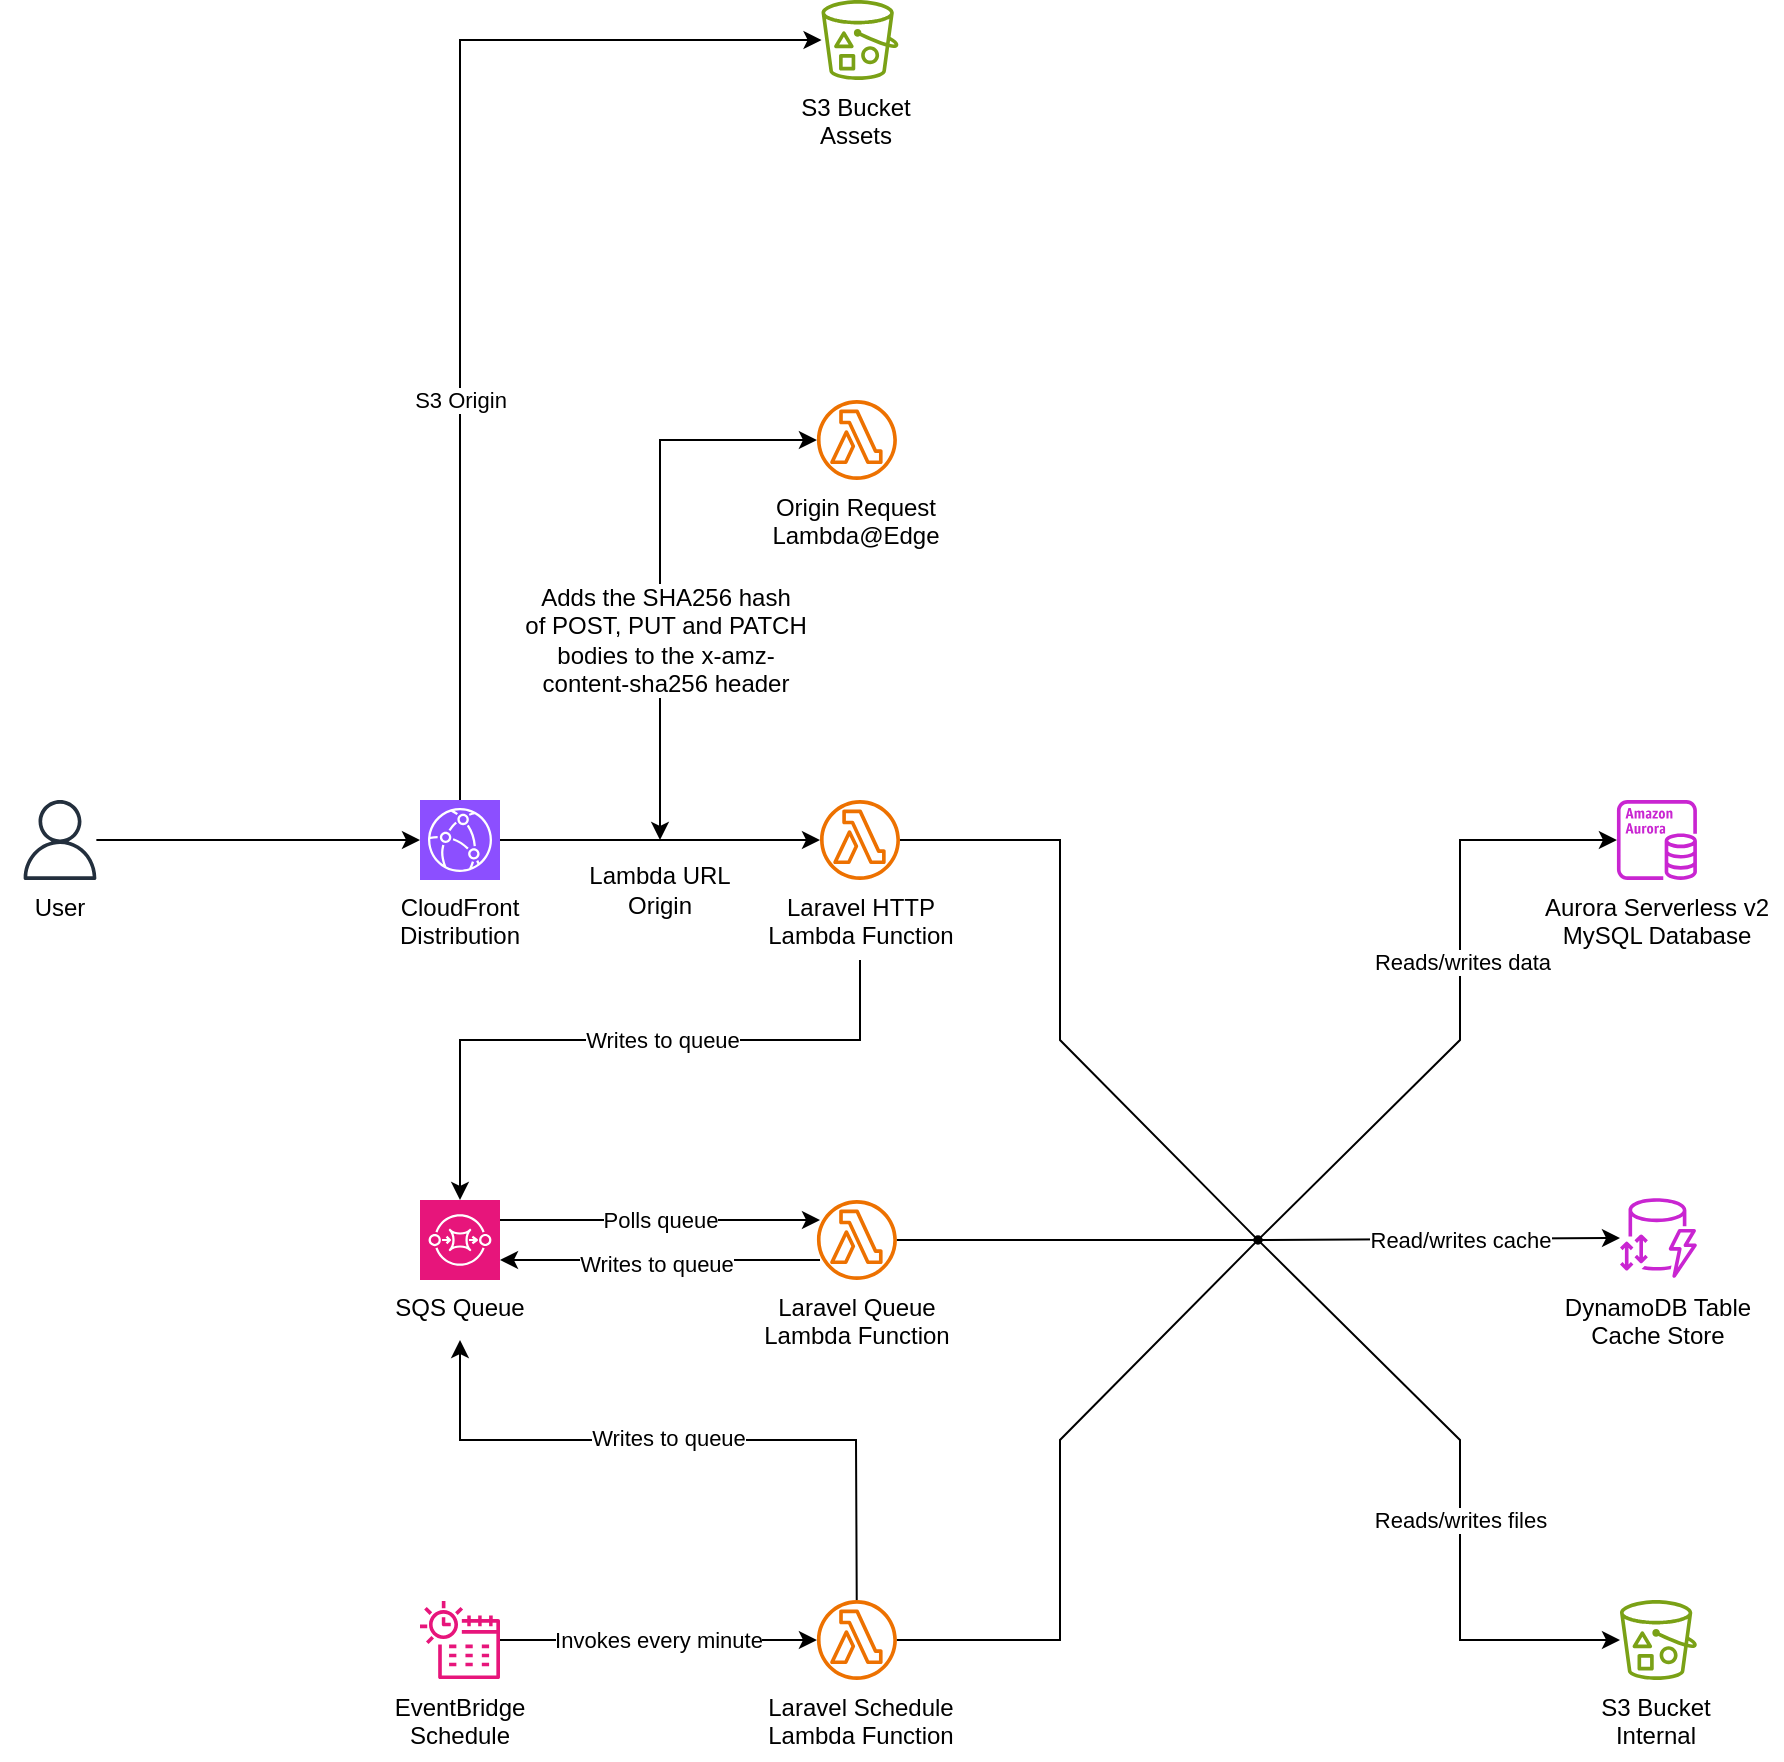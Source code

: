 <mxfile version="28.0.7">
  <diagram name="Page-1" id="gv5uRSS6m8TrTqjLZOs4">
    <mxGraphModel dx="1002" dy="1775" grid="1" gridSize="10" guides="1" tooltips="1" connect="1" arrows="1" fold="1" page="1" pageScale="1" pageWidth="827" pageHeight="1169" math="0" shadow="0">
      <root>
        <mxCell id="0" />
        <mxCell id="1" parent="0" />
        <mxCell id="sLBwdG3kAwtuC3FGzq2g-2" value="" style="sketch=0;outlineConnect=0;fontColor=#232F3E;gradientColor=none;fillColor=#232F3D;strokeColor=none;dashed=0;verticalLabelPosition=bottom;verticalAlign=top;align=center;html=1;fontSize=12;fontStyle=0;aspect=fixed;pointerEvents=1;shape=mxgraph.aws4.user;" parent="1" vertex="1">
          <mxGeometry x="40" y="80" width="40" height="40" as="geometry" />
        </mxCell>
        <mxCell id="sLBwdG3kAwtuC3FGzq2g-3" value="" style="sketch=0;outlineConnect=0;fontColor=#232F3E;gradientColor=none;fillColor=#ED7100;strokeColor=none;dashed=0;verticalLabelPosition=bottom;verticalAlign=top;align=center;html=1;fontSize=12;fontStyle=0;aspect=fixed;pointerEvents=1;shape=mxgraph.aws4.lambda_function;points=[[0,0.25,0,0,0],[0,0.75,0,0,0],[1,0.25,0,0,0],[1,0.5,0,0,0],[1,0.75,0,0,0]];" parent="1" vertex="1">
          <mxGeometry x="440" y="80" width="40" height="40" as="geometry" />
        </mxCell>
        <mxCell id="sLBwdG3kAwtuC3FGzq2g-4" value="" style="endArrow=classic;html=1;rounded=0;entryX=0;entryY=0.5;entryDx=0;entryDy=0;entryPerimeter=0;" parent="1" source="sLBwdG3kAwtuC3FGzq2g-2" target="sLBwdG3kAwtuC3FGzq2g-39" edge="1">
          <mxGeometry width="50" height="50" relative="1" as="geometry">
            <mxPoint x="380" y="220" as="sourcePoint" />
            <mxPoint x="430" y="170" as="targetPoint" />
          </mxGeometry>
        </mxCell>
        <mxCell id="sLBwdG3kAwtuC3FGzq2g-5" value="User" style="text;html=1;align=center;verticalAlign=top;whiteSpace=wrap;rounded=0;" parent="1" vertex="1">
          <mxGeometry x="30" y="120" width="60" height="30" as="geometry" />
        </mxCell>
        <mxCell id="sLBwdG3kAwtuC3FGzq2g-6" value="CloudFront&lt;div&gt;Distribution&lt;/div&gt;" style="text;html=1;align=center;verticalAlign=top;whiteSpace=wrap;rounded=0;" parent="1" vertex="1">
          <mxGeometry x="220" y="120" width="80" height="40" as="geometry" />
        </mxCell>
        <mxCell id="sLBwdG3kAwtuC3FGzq2g-8" value="Laravel HTTP Lambda Function" style="text;html=1;align=center;verticalAlign=top;whiteSpace=wrap;rounded=0;" parent="1" vertex="1">
          <mxGeometry x="412.5" y="120" width="95" height="40" as="geometry" />
        </mxCell>
        <mxCell id="sLBwdG3kAwtuC3FGzq2g-14" value="" style="sketch=0;outlineConnect=0;fontColor=#232F3E;gradientColor=none;fillColor=#ED7100;strokeColor=none;dashed=0;verticalLabelPosition=bottom;verticalAlign=top;align=center;html=1;fontSize=12;fontStyle=0;aspect=fixed;pointerEvents=1;shape=mxgraph.aws4.lambda_function;points=[[0.25,1,0,0,1],[0.75,1,0,0,1]];" parent="1" vertex="1">
          <mxGeometry x="438.46" y="-120" width="40" height="40" as="geometry" />
        </mxCell>
        <mxCell id="sLBwdG3kAwtuC3FGzq2g-15" value="Origin Request&lt;div&gt;Lambda@Edge&lt;/div&gt;" style="text;html=1;align=center;verticalAlign=top;whiteSpace=wrap;rounded=0;" parent="1" vertex="1">
          <mxGeometry x="408.46" y="-80" width="100" height="40" as="geometry" />
        </mxCell>
        <mxCell id="sLBwdG3kAwtuC3FGzq2g-19" value="" style="sketch=0;outlineConnect=0;fontColor=#232F3E;gradientColor=none;fillColor=#ED7100;strokeColor=none;dashed=0;verticalLabelPosition=bottom;verticalAlign=top;align=center;html=1;fontSize=12;fontStyle=0;aspect=fixed;pointerEvents=1;shape=mxgraph.aws4.lambda_function;points=[[0,0.25,0,-1,0],[0,0.75,0,0,0],[1,0.25,0,0,0],[1,0.5,0,0,0],[1,0.75,0,0,0]];" parent="1" vertex="1">
          <mxGeometry x="438.46" y="280" width="40" height="40" as="geometry" />
        </mxCell>
        <mxCell id="sLBwdG3kAwtuC3FGzq2g-21" value="Laravel Queue Lambda Function" style="text;html=1;align=center;verticalAlign=top;whiteSpace=wrap;rounded=0;" parent="1" vertex="1">
          <mxGeometry x="410.96" y="320" width="95" height="40" as="geometry" />
        </mxCell>
        <mxCell id="sLBwdG3kAwtuC3FGzq2g-22" value="" style="sketch=0;outlineConnect=0;fontColor=#232F3E;gradientColor=none;fillColor=#ED7100;strokeColor=none;dashed=0;verticalLabelPosition=bottom;verticalAlign=top;align=center;html=1;fontSize=12;fontStyle=0;aspect=fixed;pointerEvents=1;shape=mxgraph.aws4.lambda_function;points=[[0.97,0.25,0,0,0],[1,0.5,0,0,0],[1,0.75,0,0,0]];" parent="1" vertex="1">
          <mxGeometry x="438.46" y="480" width="40" height="40" as="geometry" />
        </mxCell>
        <mxCell id="sLBwdG3kAwtuC3FGzq2g-23" value="" style="sketch=0;points=[[0,0,0],[0.25,0,0],[0.5,0,0],[0.75,0,0],[1,0,0],[0,1,0],[0.25,1,0],[0.5,1,0],[0.75,1,0],[1,1,0],[0,0.25,0],[0,0.5,0],[0,0.75,0],[1,0.25,0],[1,0.5,0],[1,0.75,0]];outlineConnect=0;fontColor=#232F3E;fillColor=#E7157B;strokeColor=#ffffff;dashed=0;verticalLabelPosition=bottom;verticalAlign=top;align=center;html=1;fontSize=12;fontStyle=0;aspect=fixed;shape=mxgraph.aws4.resourceIcon;resIcon=mxgraph.aws4.sqs;" parent="1" vertex="1">
          <mxGeometry x="240" y="280" width="40" height="40" as="geometry" />
        </mxCell>
        <mxCell id="sLBwdG3kAwtuC3FGzq2g-24" value="SQS Queue" style="text;html=1;align=center;verticalAlign=top;whiteSpace=wrap;rounded=0;" parent="1" vertex="1">
          <mxGeometry x="215" y="320" width="90" height="30" as="geometry" />
        </mxCell>
        <mxCell id="sLBwdG3kAwtuC3FGzq2g-26" value="Laravel Schedule Lambda Function" style="text;html=1;align=center;verticalAlign=top;whiteSpace=wrap;rounded=0;" parent="1" vertex="1">
          <mxGeometry x="412.5" y="520" width="95" height="40" as="geometry" />
        </mxCell>
        <mxCell id="sLBwdG3kAwtuC3FGzq2g-27" value="" style="sketch=0;outlineConnect=0;fontColor=#232F3E;gradientColor=none;fillColor=#E7157B;strokeColor=none;dashed=0;verticalLabelPosition=bottom;verticalAlign=top;align=center;html=1;fontSize=12;fontStyle=0;aspect=fixed;pointerEvents=1;shape=mxgraph.aws4.eventbridge_scheduler;" parent="1" vertex="1">
          <mxGeometry x="240" y="480" width="40" height="40" as="geometry" />
        </mxCell>
        <mxCell id="sLBwdG3kAwtuC3FGzq2g-28" value="EventBridge Schedule" style="text;html=1;align=center;verticalAlign=top;whiteSpace=wrap;rounded=0;" parent="1" vertex="1">
          <mxGeometry x="215" y="520" width="90" height="40" as="geometry" />
        </mxCell>
        <mxCell id="sLBwdG3kAwtuC3FGzq2g-29" value="Invokes every minute" style="endArrow=classic;html=1;rounded=0;" parent="1" source="sLBwdG3kAwtuC3FGzq2g-27" target="sLBwdG3kAwtuC3FGzq2g-22" edge="1">
          <mxGeometry width="50" height="50" relative="1" as="geometry">
            <mxPoint x="660" y="500" as="sourcePoint" />
            <mxPoint x="611" y="540" as="targetPoint" />
          </mxGeometry>
        </mxCell>
        <mxCell id="sLBwdG3kAwtuC3FGzq2g-30" value="" style="endArrow=classic;html=1;rounded=0;endFill=1;startArrow=none;startFill=0;exitX=1;exitY=0.25;exitDx=0;exitDy=0;exitPerimeter=0;" parent="1" source="sLBwdG3kAwtuC3FGzq2g-23" edge="1">
          <mxGeometry width="50" height="50" relative="1" as="geometry">
            <mxPoint x="680" y="300" as="sourcePoint" />
            <mxPoint x="440" y="290" as="targetPoint" />
          </mxGeometry>
        </mxCell>
        <mxCell id="sLBwdG3kAwtuC3FGzq2g-31" value="&lt;div&gt;Polls queue&lt;/div&gt;" style="edgeLabel;html=1;align=center;verticalAlign=middle;resizable=0;points=[];" parent="sLBwdG3kAwtuC3FGzq2g-30" vertex="1" connectable="0">
          <mxGeometry x="-0.019" y="-2" relative="1" as="geometry">
            <mxPoint x="1" y="-2" as="offset" />
          </mxGeometry>
        </mxCell>
        <mxCell id="sLBwdG3kAwtuC3FGzq2g-32" value="" style="sketch=0;outlineConnect=0;fontColor=#232F3E;gradientColor=none;fillColor=#C925D1;strokeColor=none;dashed=0;verticalLabelPosition=bottom;verticalAlign=top;align=center;html=1;fontSize=12;fontStyle=0;aspect=fixed;pointerEvents=1;shape=mxgraph.aws4.dynamodb_standard_access_table_class;points=[[0,0.25,0,0,0],[0,0.5,0,0,0],[0,0.75,0,0,0]];" parent="1" vertex="1">
          <mxGeometry x="840" y="279" width="38.46" height="40" as="geometry" />
        </mxCell>
        <mxCell id="sLBwdG3kAwtuC3FGzq2g-33" value="DynamoDB Table&lt;div&gt;Cache Store&lt;/div&gt;" style="text;html=1;align=center;verticalAlign=top;whiteSpace=wrap;rounded=0;" parent="1" vertex="1">
          <mxGeometry x="804.23" y="320" width="110" height="40" as="geometry" />
        </mxCell>
        <mxCell id="sLBwdG3kAwtuC3FGzq2g-34" value="" style="sketch=0;outlineConnect=0;fontColor=#232F3E;gradientColor=none;fillColor=#C925D1;strokeColor=none;dashed=0;verticalLabelPosition=bottom;verticalAlign=top;align=center;html=1;fontSize=12;fontStyle=0;aspect=fixed;pointerEvents=1;shape=mxgraph.aws4.aurora_instance;points=[[0,0.25,0,0,0],[0,0.5,0,0,0],[0,0.75,0,0,0],[0.99,0.25,0,0,0],[1,0.75,0,0,0]];" parent="1" vertex="1">
          <mxGeometry x="838.46" y="80" width="40" height="40" as="geometry" />
        </mxCell>
        <mxCell id="sLBwdG3kAwtuC3FGzq2g-35" value="Aurora Serverless v2 MySQL Database" style="text;html=1;align=center;verticalAlign=top;whiteSpace=wrap;rounded=0;" parent="1" vertex="1">
          <mxGeometry x="795.96" y="120" width="125" height="40" as="geometry" />
        </mxCell>
        <mxCell id="sLBwdG3kAwtuC3FGzq2g-38" value="S3 Bucket&lt;div&gt;Assets&lt;/div&gt;" style="text;html=1;align=center;verticalAlign=top;whiteSpace=wrap;rounded=0;" parent="1" vertex="1">
          <mxGeometry x="413.46" y="-280" width="90" height="40" as="geometry" />
        </mxCell>
        <mxCell id="sLBwdG3kAwtuC3FGzq2g-39" value="" style="sketch=0;points=[[0,0,0],[0.25,0,0],[0.5,0,0],[0.75,0,0],[1,0,0],[0,1,0],[0.25,1,0],[0.5,1,0],[0.75,1,0],[1,1,0],[0,0.25,0],[0,0.5,0],[0,0.75,0],[1,0.25,0],[1,0.5,0],[1,0.75,0]];outlineConnect=0;fontColor=#232F3E;fillColor=#8C4FFF;strokeColor=#ffffff;dashed=0;verticalLabelPosition=bottom;verticalAlign=top;align=center;html=1;fontSize=12;fontStyle=0;aspect=fixed;shape=mxgraph.aws4.resourceIcon;resIcon=mxgraph.aws4.cloudfront;" parent="1" vertex="1">
          <mxGeometry x="240" y="80" width="40" height="40" as="geometry" />
        </mxCell>
        <mxCell id="sLBwdG3kAwtuC3FGzq2g-43" value="" style="sketch=0;outlineConnect=0;fontColor=#232F3E;gradientColor=none;fillColor=#7AA116;strokeColor=none;dashed=0;verticalLabelPosition=bottom;verticalAlign=top;align=center;html=1;fontSize=12;fontStyle=0;aspect=fixed;pointerEvents=1;shape=mxgraph.aws4.bucket_with_objects;points=[[0,0.25,0,0,0],[0,0.5,0,0,0],[0,0.75,0,0,0]];" parent="1" vertex="1">
          <mxGeometry x="840" y="480" width="38.46" height="40" as="geometry" />
        </mxCell>
        <mxCell id="sLBwdG3kAwtuC3FGzq2g-44" value="S3 Bucket&lt;div&gt;Internal&lt;/div&gt;" style="text;html=1;align=center;verticalAlign=top;whiteSpace=wrap;rounded=0;" parent="1" vertex="1">
          <mxGeometry x="813.46" y="520" width="90" height="40" as="geometry" />
        </mxCell>
        <mxCell id="sLBwdG3kAwtuC3FGzq2g-59" value="" style="endArrow=none;html=1;rounded=0;exitX=1;exitY=0.75;exitDx=0;exitDy=0;exitPerimeter=0;endFill=0;startArrow=classic;startFill=1;" parent="1" source="sLBwdG3kAwtuC3FGzq2g-23" edge="1">
          <mxGeometry width="50" height="50" relative="1" as="geometry">
            <mxPoint x="590" y="380" as="sourcePoint" />
            <mxPoint x="440" y="310" as="targetPoint" />
          </mxGeometry>
        </mxCell>
        <mxCell id="sLBwdG3kAwtuC3FGzq2g-60" value="Writes to queue" style="edgeLabel;html=1;align=center;verticalAlign=middle;resizable=0;points=[];" parent="sLBwdG3kAwtuC3FGzq2g-59" vertex="1" connectable="0">
          <mxGeometry x="-0.032" y="-2" relative="1" as="geometry">
            <mxPoint as="offset" />
          </mxGeometry>
        </mxCell>
        <mxCell id="sLBwdG3kAwtuC3FGzq2g-69" value="" style="endArrow=classic;html=1;rounded=0;exitX=0.5;exitY=0;exitDx=0;exitDy=0;exitPerimeter=0;" parent="1" source="sLBwdG3kAwtuC3FGzq2g-39" target="sLBwdG3kAwtuC3FGzq2g-72" edge="1">
          <mxGeometry width="50" height="50" relative="1" as="geometry">
            <mxPoint x="340" y="20" as="sourcePoint" />
            <mxPoint x="390" y="-30" as="targetPoint" />
            <Array as="points">
              <mxPoint x="260" y="-300" />
            </Array>
          </mxGeometry>
        </mxCell>
        <mxCell id="sLBwdG3kAwtuC3FGzq2g-104" value="S3 Origin" style="edgeLabel;html=1;align=center;verticalAlign=middle;resizable=0;points=[];" parent="sLBwdG3kAwtuC3FGzq2g-69" vertex="1" connectable="0">
          <mxGeometry x="-0.329" y="-1" relative="1" as="geometry">
            <mxPoint x="-1" y="-12" as="offset" />
          </mxGeometry>
        </mxCell>
        <mxCell id="sLBwdG3kAwtuC3FGzq2g-70" value="" style="endArrow=classic;html=1;rounded=0;exitX=1;exitY=0.5;exitDx=0;exitDy=0;exitPerimeter=0;" parent="1" source="sLBwdG3kAwtuC3FGzq2g-39" target="sLBwdG3kAwtuC3FGzq2g-3" edge="1">
          <mxGeometry width="50" height="50" relative="1" as="geometry">
            <mxPoint x="520" y="50" as="sourcePoint" />
            <mxPoint x="570" as="targetPoint" />
          </mxGeometry>
        </mxCell>
        <mxCell id="sLBwdG3kAwtuC3FGzq2g-72" value="" style="sketch=0;outlineConnect=0;fontColor=#232F3E;gradientColor=none;fillColor=#7AA116;strokeColor=none;dashed=0;verticalLabelPosition=bottom;verticalAlign=top;align=center;html=1;fontSize=12;fontStyle=0;aspect=fixed;pointerEvents=1;shape=mxgraph.aws4.bucket_with_objects;" parent="1" vertex="1">
          <mxGeometry x="440.77" y="-320" width="38.46" height="40" as="geometry" />
        </mxCell>
        <mxCell id="sLBwdG3kAwtuC3FGzq2g-75" value="" style="endArrow=classic;html=1;rounded=0;startArrow=classic;startFill=1;" parent="1" source="sLBwdG3kAwtuC3FGzq2g-14" edge="1">
          <mxGeometry width="50" height="50" relative="1" as="geometry">
            <mxPoint x="370" y="-50" as="sourcePoint" />
            <mxPoint x="360" y="100" as="targetPoint" />
            <Array as="points">
              <mxPoint x="360" y="-100" />
            </Array>
          </mxGeometry>
        </mxCell>
        <mxCell id="sLBwdG3kAwtuC3FGzq2g-18" value="Adds the SHA256 hash of&amp;nbsp;POST, PUT and PATCH bodies to the&amp;nbsp;x-amz-content-sha256 header" style="text;html=1;align=center;verticalAlign=middle;whiteSpace=wrap;rounded=0;labelBackgroundColor=default;fillColor=none;labelBorderColor=none;" parent="1" vertex="1">
          <mxGeometry x="288.46" y="-30" width="150" height="60" as="geometry" />
        </mxCell>
        <mxCell id="sLBwdG3kAwtuC3FGzq2g-78" value="Lambda URL&lt;div&gt;Origin&lt;/div&gt;" style="text;html=1;align=center;verticalAlign=middle;whiteSpace=wrap;rounded=0;" parent="1" vertex="1">
          <mxGeometry x="320" y="110" width="80" height="30" as="geometry" />
        </mxCell>
        <mxCell id="sLBwdG3kAwtuC3FGzq2g-79" value="" style="endArrow=classic;html=1;rounded=0;entryX=0.5;entryY=0;entryDx=0;entryDy=0;entryPerimeter=0;" parent="1" source="sLBwdG3kAwtuC3FGzq2g-8" target="sLBwdG3kAwtuC3FGzq2g-23" edge="1">
          <mxGeometry width="50" height="50" relative="1" as="geometry">
            <mxPoint x="420" y="330" as="sourcePoint" />
            <mxPoint x="470" y="280" as="targetPoint" />
            <Array as="points">
              <mxPoint x="460" y="200" />
              <mxPoint x="260" y="200" />
            </Array>
          </mxGeometry>
        </mxCell>
        <mxCell id="sLBwdG3kAwtuC3FGzq2g-86" value="Writes to queue" style="edgeLabel;html=1;align=center;verticalAlign=middle;resizable=0;points=[];" parent="sLBwdG3kAwtuC3FGzq2g-79" vertex="1" connectable="0">
          <mxGeometry x="-0.138" relative="1" as="geometry">
            <mxPoint x="-1" as="offset" />
          </mxGeometry>
        </mxCell>
        <mxCell id="sLBwdG3kAwtuC3FGzq2g-81" value="" style="endArrow=classic;html=1;rounded=0;entryX=0.5;entryY=1;entryDx=0;entryDy=0;" parent="1" source="sLBwdG3kAwtuC3FGzq2g-22" target="sLBwdG3kAwtuC3FGzq2g-24" edge="1">
          <mxGeometry width="50" height="50" relative="1" as="geometry">
            <mxPoint x="415.004" y="510" as="sourcePoint" />
            <mxPoint x="255" y="349" as="targetPoint" />
            <Array as="points">
              <mxPoint x="458" y="400" />
              <mxPoint x="260" y="400" />
            </Array>
          </mxGeometry>
        </mxCell>
        <mxCell id="sLBwdG3kAwtuC3FGzq2g-82" value="Writes to queue" style="edgeLabel;html=1;align=center;verticalAlign=middle;resizable=0;points=[];" parent="sLBwdG3kAwtuC3FGzq2g-81" vertex="1" connectable="0">
          <mxGeometry x="0.124" y="-1" relative="1" as="geometry">
            <mxPoint x="10" as="offset" />
          </mxGeometry>
        </mxCell>
        <mxCell id="sLBwdG3kAwtuC3FGzq2g-96" value="" style="ellipse;whiteSpace=wrap;html=1;aspect=fixed;fillColor=#000000;" parent="1" vertex="1">
          <mxGeometry x="657.12" y="298.13" width="3.75" height="3.75" as="geometry" />
        </mxCell>
        <mxCell id="sLBwdG3kAwtuC3FGzq2g-97" value="" style="endArrow=none;html=1;rounded=0;exitX=1;exitY=0.5;exitDx=0;exitDy=0;exitPerimeter=0;entryX=0;entryY=0;entryDx=0;entryDy=0;endFill=0;" parent="1" source="sLBwdG3kAwtuC3FGzq2g-3" target="sLBwdG3kAwtuC3FGzq2g-96" edge="1">
          <mxGeometry width="50" height="50" relative="1" as="geometry">
            <mxPoint x="580" y="330" as="sourcePoint" />
            <mxPoint x="630" y="280" as="targetPoint" />
            <Array as="points">
              <mxPoint x="560" y="100" />
              <mxPoint x="560" y="200" />
            </Array>
          </mxGeometry>
        </mxCell>
        <mxCell id="sLBwdG3kAwtuC3FGzq2g-98" value="" style="endArrow=none;html=1;rounded=0;entryX=0;entryY=0.5;entryDx=0;entryDy=0;exitX=1;exitY=0.5;exitDx=0;exitDy=0;exitPerimeter=0;endFill=0;" parent="1" source="sLBwdG3kAwtuC3FGzq2g-19" target="sLBwdG3kAwtuC3FGzq2g-96" edge="1">
          <mxGeometry width="50" height="50" relative="1" as="geometry">
            <mxPoint x="580" y="330" as="sourcePoint" />
            <mxPoint x="630" y="280" as="targetPoint" />
          </mxGeometry>
        </mxCell>
        <mxCell id="sLBwdG3kAwtuC3FGzq2g-99" value="" style="endArrow=none;html=1;rounded=0;exitX=1;exitY=0.5;exitDx=0;exitDy=0;exitPerimeter=0;entryX=0;entryY=1;entryDx=0;entryDy=0;endFill=0;" parent="1" source="sLBwdG3kAwtuC3FGzq2g-22" target="sLBwdG3kAwtuC3FGzq2g-96" edge="1">
          <mxGeometry width="50" height="50" relative="1" as="geometry">
            <mxPoint x="580" y="380" as="sourcePoint" />
            <mxPoint x="630" y="330" as="targetPoint" />
            <Array as="points">
              <mxPoint x="560" y="500" />
              <mxPoint x="560" y="400" />
            </Array>
          </mxGeometry>
        </mxCell>
        <mxCell id="sLBwdG3kAwtuC3FGzq2g-100" value="" style="endArrow=classic;html=1;rounded=0;entryX=0;entryY=0.5;entryDx=0;entryDy=0;entryPerimeter=0;exitX=1;exitY=0;exitDx=0;exitDy=0;" parent="1" source="sLBwdG3kAwtuC3FGzq2g-96" target="sLBwdG3kAwtuC3FGzq2g-34" edge="1">
          <mxGeometry width="50" height="50" relative="1" as="geometry">
            <mxPoint x="673" y="280" as="sourcePoint" />
            <mxPoint x="720" y="230" as="targetPoint" />
            <Array as="points">
              <mxPoint x="760" y="200" />
              <mxPoint x="760" y="100" />
            </Array>
          </mxGeometry>
        </mxCell>
        <mxCell id="88uAJvJfuZuPTGSWufE6-4" value="Reads/writes data" style="edgeLabel;html=1;align=center;verticalAlign=middle;resizable=0;points=[];" vertex="1" connectable="0" parent="sLBwdG3kAwtuC3FGzq2g-100">
          <mxGeometry x="0.181" y="-1" relative="1" as="geometry">
            <mxPoint y="8" as="offset" />
          </mxGeometry>
        </mxCell>
        <mxCell id="sLBwdG3kAwtuC3FGzq2g-101" value="" style="endArrow=classic;html=1;rounded=0;exitX=1;exitY=0.5;exitDx=0;exitDy=0;entryX=0;entryY=0.5;entryDx=0;entryDy=0;entryPerimeter=0;" parent="1" source="sLBwdG3kAwtuC3FGzq2g-96" target="sLBwdG3kAwtuC3FGzq2g-32" edge="1">
          <mxGeometry width="50" height="50" relative="1" as="geometry">
            <mxPoint x="670" y="280" as="sourcePoint" />
            <mxPoint x="720" y="230" as="targetPoint" />
          </mxGeometry>
        </mxCell>
        <mxCell id="88uAJvJfuZuPTGSWufE6-2" value="Read/writes cache" style="edgeLabel;html=1;align=center;verticalAlign=middle;resizable=0;points=[];" vertex="1" connectable="0" parent="sLBwdG3kAwtuC3FGzq2g-101">
          <mxGeometry x="-0.072" relative="1" as="geometry">
            <mxPoint x="16" as="offset" />
          </mxGeometry>
        </mxCell>
        <mxCell id="sLBwdG3kAwtuC3FGzq2g-102" value="" style="endArrow=classic;html=1;rounded=0;entryX=0;entryY=0.5;entryDx=0;entryDy=0;entryPerimeter=0;exitX=1;exitY=1;exitDx=0;exitDy=0;" parent="1" source="sLBwdG3kAwtuC3FGzq2g-96" target="sLBwdG3kAwtuC3FGzq2g-43" edge="1">
          <mxGeometry width="50" height="50" relative="1" as="geometry">
            <mxPoint x="662" y="302" as="sourcePoint" />
            <mxPoint x="720" y="360" as="targetPoint" />
            <Array as="points">
              <mxPoint x="760" y="400" />
              <mxPoint x="760" y="500" />
            </Array>
          </mxGeometry>
        </mxCell>
        <mxCell id="88uAJvJfuZuPTGSWufE6-3" value="Reads/writes files" style="edgeLabel;html=1;align=center;verticalAlign=middle;resizable=0;points=[];" vertex="1" connectable="0" parent="sLBwdG3kAwtuC3FGzq2g-102">
          <mxGeometry x="0.219" relative="1" as="geometry">
            <mxPoint y="-15" as="offset" />
          </mxGeometry>
        </mxCell>
      </root>
    </mxGraphModel>
  </diagram>
</mxfile>
